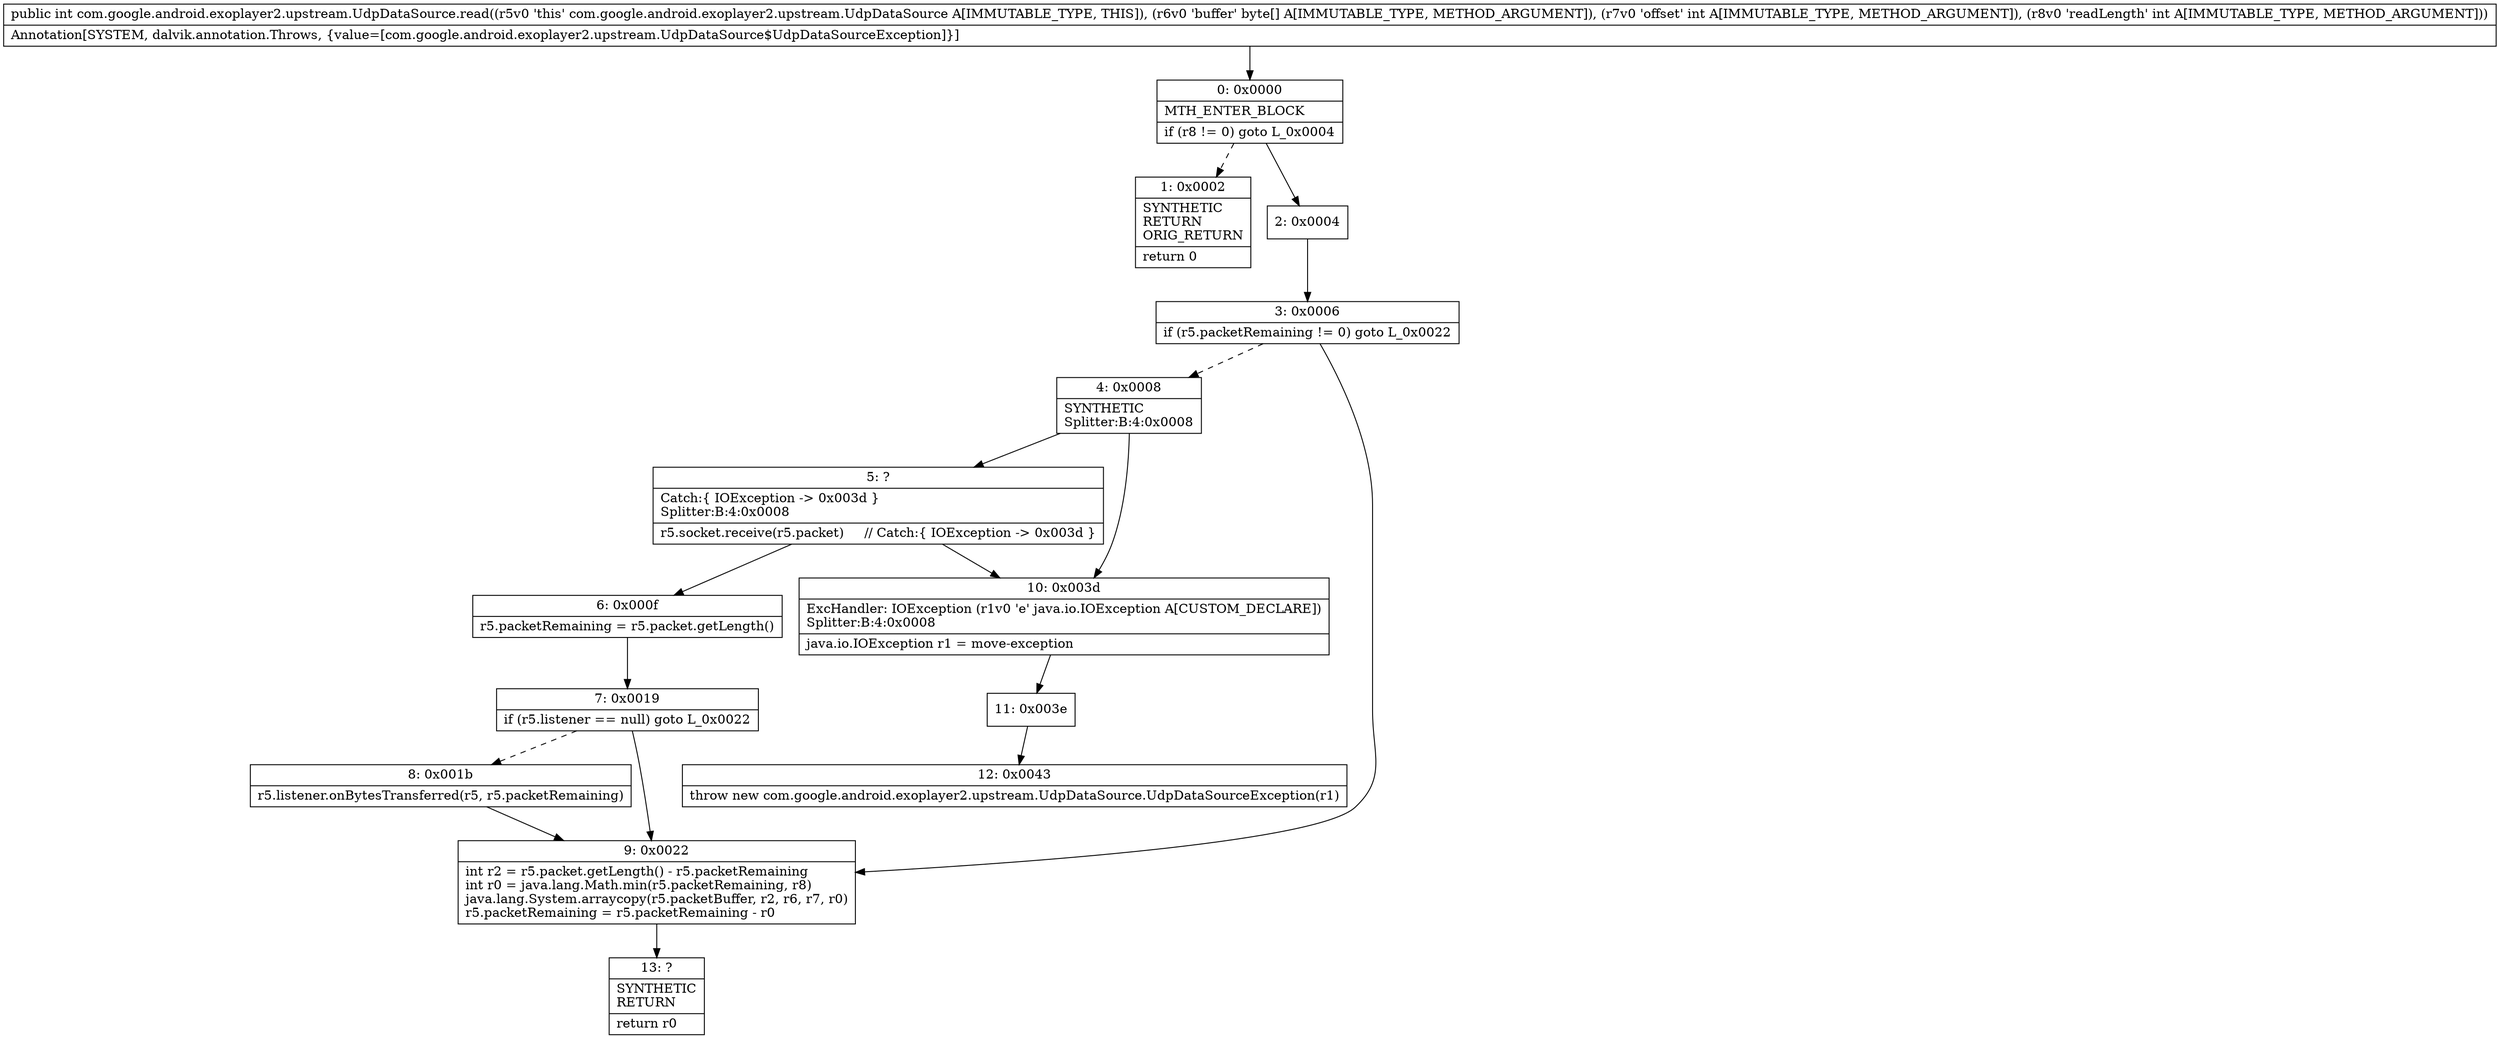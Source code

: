 digraph "CFG forcom.google.android.exoplayer2.upstream.UdpDataSource.read([BII)I" {
Node_0 [shape=record,label="{0\:\ 0x0000|MTH_ENTER_BLOCK\l|if (r8 != 0) goto L_0x0004\l}"];
Node_1 [shape=record,label="{1\:\ 0x0002|SYNTHETIC\lRETURN\lORIG_RETURN\l|return 0\l}"];
Node_2 [shape=record,label="{2\:\ 0x0004}"];
Node_3 [shape=record,label="{3\:\ 0x0006|if (r5.packetRemaining != 0) goto L_0x0022\l}"];
Node_4 [shape=record,label="{4\:\ 0x0008|SYNTHETIC\lSplitter:B:4:0x0008\l}"];
Node_5 [shape=record,label="{5\:\ ?|Catch:\{ IOException \-\> 0x003d \}\lSplitter:B:4:0x0008\l|r5.socket.receive(r5.packet)     \/\/ Catch:\{ IOException \-\> 0x003d \}\l}"];
Node_6 [shape=record,label="{6\:\ 0x000f|r5.packetRemaining = r5.packet.getLength()\l}"];
Node_7 [shape=record,label="{7\:\ 0x0019|if (r5.listener == null) goto L_0x0022\l}"];
Node_8 [shape=record,label="{8\:\ 0x001b|r5.listener.onBytesTransferred(r5, r5.packetRemaining)\l}"];
Node_9 [shape=record,label="{9\:\ 0x0022|int r2 = r5.packet.getLength() \- r5.packetRemaining\lint r0 = java.lang.Math.min(r5.packetRemaining, r8)\ljava.lang.System.arraycopy(r5.packetBuffer, r2, r6, r7, r0)\lr5.packetRemaining = r5.packetRemaining \- r0\l}"];
Node_10 [shape=record,label="{10\:\ 0x003d|ExcHandler: IOException (r1v0 'e' java.io.IOException A[CUSTOM_DECLARE])\lSplitter:B:4:0x0008\l|java.io.IOException r1 = move\-exception\l}"];
Node_11 [shape=record,label="{11\:\ 0x003e}"];
Node_12 [shape=record,label="{12\:\ 0x0043|throw new com.google.android.exoplayer2.upstream.UdpDataSource.UdpDataSourceException(r1)\l}"];
Node_13 [shape=record,label="{13\:\ ?|SYNTHETIC\lRETURN\l|return r0\l}"];
MethodNode[shape=record,label="{public int com.google.android.exoplayer2.upstream.UdpDataSource.read((r5v0 'this' com.google.android.exoplayer2.upstream.UdpDataSource A[IMMUTABLE_TYPE, THIS]), (r6v0 'buffer' byte[] A[IMMUTABLE_TYPE, METHOD_ARGUMENT]), (r7v0 'offset' int A[IMMUTABLE_TYPE, METHOD_ARGUMENT]), (r8v0 'readLength' int A[IMMUTABLE_TYPE, METHOD_ARGUMENT]))  | Annotation[SYSTEM, dalvik.annotation.Throws, \{value=[com.google.android.exoplayer2.upstream.UdpDataSource$UdpDataSourceException]\}]\l}"];
MethodNode -> Node_0;
Node_0 -> Node_1[style=dashed];
Node_0 -> Node_2;
Node_2 -> Node_3;
Node_3 -> Node_4[style=dashed];
Node_3 -> Node_9;
Node_4 -> Node_5;
Node_4 -> Node_10;
Node_5 -> Node_6;
Node_5 -> Node_10;
Node_6 -> Node_7;
Node_7 -> Node_8[style=dashed];
Node_7 -> Node_9;
Node_8 -> Node_9;
Node_9 -> Node_13;
Node_10 -> Node_11;
Node_11 -> Node_12;
}


